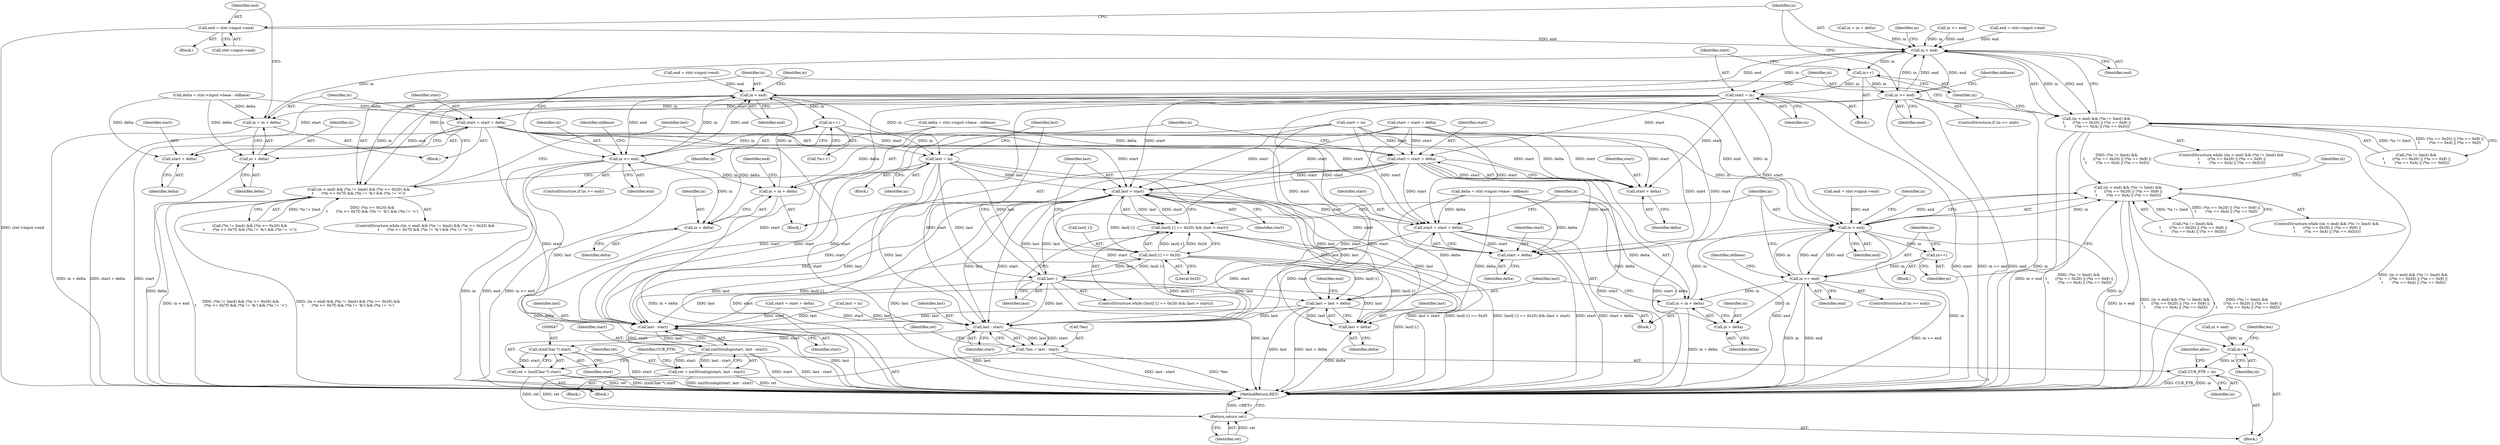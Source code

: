 digraph "0_Chrome_d0947db40187f4708c58e64cbd6013faf9eddeed_1@pointer" {
"1000306" [label="(Call,end = ctxt->input->end)"];
"1000222" [label="(Call,in < end)"];
"1000221" [label="(Call,(in < end) && (*in != limit) && \n\t       ((*in == 0x20) || (*in == 0x9) ||\n\t        (*in == 0xA) || (*in == 0xD)))"];
"1000430" [label="(Call,(in < end) && (*in != limit) && \n\t       ((*in == 0x20) || (*in == 0x9) ||\n\t        (*in == 0xA) || (*in == 0xD)))"];
"1000250" [label="(Call,in++)"];
"1000252" [label="(Call,start = in)"];
"1000296" [label="(Call,start = start + delta)"];
"1000396" [label="(Call,start = start + delta)"];
"1000398" [label="(Call,start + delta)"];
"1000424" [label="(Call,last > start)"];
"1000417" [label="(Call,(last[-1] == 0x20) && (last > start))"];
"1000427" [label="(Call,last--)"];
"1000418" [label="(Call,last[-1] == 0x20)"];
"1000512" [label="(Call,last = last + delta)"];
"1000514" [label="(Call,last + delta)"];
"1000641" [label="(Call,last - start)"];
"1000638" [label="(Call,*len = last - start)"];
"1000646" [label="(Call,(xmlChar *) start)"];
"1000644" [label="(Call,ret = (xmlChar *) start)"];
"1000673" [label="(Return,return ret;)"];
"1000661" [label="(Call,last - start)"];
"1000659" [label="(Call,xmlStrndup(start, last - start))"];
"1000657" [label="(Call,ret = xmlStrndup(start, last - start))"];
"1000502" [label="(Call,start = start + delta)"];
"1000504" [label="(Call,start + delta)"];
"1000298" [label="(Call,start + delta)"];
"1000256" [label="(Call,in >= end)"];
"1000301" [label="(Call,in = in + delta)"];
"1000303" [label="(Call,in + delta)"];
"1000315" [label="(Call,in < end)"];
"1000314" [label="(Call,(in < end) && (*in != limit) && (*in >= 0x20) &&\n\t       (*in <= 0x7f) && (*in != '&') && (*in != '<'))"];
"1000347" [label="(Call,in++)"];
"1000356" [label="(Call,in >= end)"];
"1000401" [label="(Call,in = in + delta)"];
"1000403" [label="(Call,in + delta)"];
"1000413" [label="(Call,last = in)"];
"1000431" [label="(Call,in < end)"];
"1000459" [label="(Call,in++)"];
"1000462" [label="(Call,in >= end)"];
"1000507" [label="(Call,in = in + delta)"];
"1000509" [label="(Call,in + delta)"];
"1000631" [label="(Call,in++)"];
"1000664" [label="(Call,CUR_PTR = in)"];
"1000219" [label="(Block,)"];
"1000253" [label="(Identifier,start)"];
"1000660" [label="(Identifier,start)"];
"1000251" [label="(Identifier,in)"];
"1000631" [label="(Call,in++)"];
"1000298" [label="(Call,start + delta)"];
"1000646" [label="(Call,(xmlChar *) start)"];
"1000418" [label="(Call,last[-1] == 0x20)"];
"1000402" [label="(Identifier,in)"];
"1000358" [label="(Identifier,end)"];
"1000527" [label="(Identifier,in)"];
"1000224" [label="(Identifier,end)"];
"1000431" [label="(Call,in < end)"];
"1000210" [label="(Call,end = ctxt->input->end)"];
"1000427" [label="(Call,last--)"];
"1000514" [label="(Call,last + delta)"];
"1000296" [label="(Call,start = start + delta)"];
"1000404" [label="(Identifier,in)"];
"1000346" [label="(Call,*in++)"];
"1000645" [label="(Identifier,ret)"];
"1000315" [label="(Call,in < end)"];
"1000302" [label="(Identifier,in)"];
"1000659" [label="(Call,xmlStrndup(start, last - start))"];
"1000458" [label="(Block,)"];
"1000225" [label="(Call,(*in != limit) && \n\t       ((*in == 0x20) || (*in == 0x9) ||\n\t        (*in == 0xA) || (*in == 0xD)))"];
"1000285" [label="(Block,)"];
"1000493" [label="(Call,delta = ctxt->input->base - oldbase)"];
"1000674" [label="(Identifier,ret)"];
"1000397" [label="(Identifier,start)"];
"1000664" [label="(Call,CUR_PTR = in)"];
"1000257" [label="(Identifier,in)"];
"1000250" [label="(Call,in++)"];
"1000657" [label="(Call,ret = xmlStrndup(start, last - start))"];
"1000643" [label="(Identifier,start)"];
"1000635" [label="(Identifier,len)"];
"1000460" [label="(Identifier,in)"];
"1000357" [label="(Identifier,in)"];
"1000306" [label="(Call,end = ctxt->input->end)"];
"1000663" [label="(Identifier,start)"];
"1000491" [label="(Block,)"];
"1000297" [label="(Identifier,start)"];
"1000534" [label="(Call,in < end)"];
"1000661" [label="(Call,last - start)"];
"1000658" [label="(Identifier,ret)"];
"1000317" [label="(Identifier,end)"];
"1000432" [label="(Identifier,in)"];
"1000387" [label="(Call,delta = ctxt->input->base - oldbase)"];
"1000518" [label="(Identifier,end)"];
"1000515" [label="(Identifier,last)"];
"1000398" [label="(Call,start + delta)"];
"1000637" [label="(Block,)"];
"1000662" [label="(Identifier,last)"];
"1000401" [label="(Call,in = in + delta)"];
"1000301" [label="(Call,in = in + delta)"];
"1000641" [label="(Call,last - start)"];
"1000287" [label="(Call,delta = ctxt->input->base - oldbase)"];
"1000299" [label="(Identifier,start)"];
"1000507" [label="(Call,in = in + delta)"];
"1000428" [label="(Identifier,last)"];
"1000416" [label="(ControlStructure,while ((last[-1] == 0x20) && (last > start)))"];
"1000259" [label="(Block,)"];
"1000318" [label="(Call,(*in != limit) && (*in >= 0x20) &&\n\t       (*in <= 0x7f) && (*in != '&') && (*in != '<'))"];
"1000673" [label="(Return,return ret;)"];
"1000205" [label="(Call,in = in + delta)"];
"1000513" [label="(Identifier,last)"];
"1000108" [label="(Block,)"];
"1000305" [label="(Identifier,delta)"];
"1000665" [label="(Identifier,CUR_PTR)"];
"1000642" [label="(Identifier,last)"];
"1000464" [label="(Identifier,end)"];
"1000385" [label="(Block,)"];
"1000314" [label="(Call,(in < end) && (*in != limit) && (*in >= 0x20) &&\n\t       (*in <= 0x7f) && (*in != '&') && (*in != '<'))"];
"1000255" [label="(ControlStructure,if (in >= end))"];
"1000687" [label="(MethodReturn,RET)"];
"1000512" [label="(Call,last = last + delta)"];
"1000426" [label="(Identifier,start)"];
"1000254" [label="(Identifier,in)"];
"1000463" [label="(Identifier,in)"];
"1000468" [label="(Identifier,oldbase)"];
"1000648" [label="(Identifier,start)"];
"1000300" [label="(Identifier,delta)"];
"1000307" [label="(Identifier,end)"];
"1000423" [label="(Literal,0x20)"];
"1000419" [label="(Call,last[-1])"];
"1000639" [label="(Call,*len)"];
"1000605" [label="(Call,start = start + delta)"];
"1000504" [label="(Call,start + delta)"];
"1000420" [label="(Identifier,last)"];
"1000434" [label="(Call,(*in != limit) && \n\t       ((*in == 0x20) || (*in == 0x9) ||\n\t        (*in == 0xA) || (*in == 0xD)))"];
"1000303" [label="(Call,in + delta)"];
"1000313" [label="(ControlStructure,while ((in < end) && (*in != limit) && (*in >= 0x20) &&\n\t       (*in <= 0x7f) && (*in != '&') && (*in != '<')))"];
"1000414" [label="(Identifier,last)"];
"1000503" [label="(Identifier,start)"];
"1000638" [label="(Call,*len = last - start)"];
"1000252" [label="(Call,start = in)"];
"1000517" [label="(Call,end = ctxt->input->end)"];
"1000308" [label="(Call,ctxt->input->end)"];
"1000168" [label="(Call,in >= end)"];
"1000222" [label="(Call,in < end)"];
"1000355" [label="(ControlStructure,if (in >= end))"];
"1000430" [label="(Call,(in < end) && (*in != limit) && \n\t       ((*in == 0x20) || (*in == 0x9) ||\n\t        (*in == 0xA) || (*in == 0xD)))"];
"1000417" [label="(Call,(last[-1] == 0x20) && (last > start))"];
"1000506" [label="(Identifier,delta)"];
"1000425" [label="(Identifier,last)"];
"1000348" [label="(Identifier,in)"];
"1000164" [label="(Call,start = in)"];
"1000650" [label="(Block,)"];
"1000396" [label="(Call,start = start + delta)"];
"1000644" [label="(Call,ret = (xmlChar *) start)"];
"1000622" [label="(Call,last = in)"];
"1000221" [label="(Call,(in < end) && (*in != limit) && \n\t       ((*in == 0x20) || (*in == 0x9) ||\n\t        (*in == 0xA) || (*in == 0xD)))"];
"1000316" [label="(Identifier,in)"];
"1000347" [label="(Call,in++)"];
"1000459" [label="(Call,in++)"];
"1000505" [label="(Identifier,start)"];
"1000502" [label="(Call,start = start + delta)"];
"1000362" [label="(Identifier,oldbase)"];
"1000424" [label="(Call,last > start)"];
"1000403" [label="(Call,in + delta)"];
"1000406" [label="(Call,end = ctxt->input->end)"];
"1000321" [label="(Identifier,in)"];
"1000200" [label="(Call,start = start + delta)"];
"1000668" [label="(Identifier,alloc)"];
"1000510" [label="(Identifier,in)"];
"1000516" [label="(Identifier,delta)"];
"1000509" [label="(Call,in + delta)"];
"1000400" [label="(Identifier,delta)"];
"1000462" [label="(Call,in >= end)"];
"1000437" [label="(Identifier,in)"];
"1000356" [label="(Call,in >= end)"];
"1000258" [label="(Identifier,end)"];
"1000511" [label="(Identifier,delta)"];
"1000262" [label="(Identifier,oldbase)"];
"1000461" [label="(ControlStructure,if (in >= end))"];
"1000256" [label="(Call,in >= end)"];
"1000399" [label="(Identifier,start)"];
"1000413" [label="(Call,last = in)"];
"1000220" [label="(ControlStructure,while ((in < end) && (*in != limit) && \n\t       ((*in == 0x20) || (*in == 0x9) ||\n\t        (*in == 0xA) || (*in == 0xD))))"];
"1000433" [label="(Identifier,end)"];
"1000407" [label="(Identifier,end)"];
"1000429" [label="(ControlStructure,while ((in < end) && (*in != limit) && \n\t       ((*in == 0x20) || (*in == 0x9) ||\n\t        (*in == 0xA) || (*in == 0xD))))"];
"1000632" [label="(Identifier,in)"];
"1000228" [label="(Identifier,in)"];
"1000304" [label="(Identifier,in)"];
"1000415" [label="(Identifier,in)"];
"1000223" [label="(Identifier,in)"];
"1000405" [label="(Identifier,delta)"];
"1000666" [label="(Identifier,in)"];
"1000508" [label="(Identifier,in)"];
"1000249" [label="(Block,)"];
"1000306" -> "1000259"  [label="AST: "];
"1000306" -> "1000308"  [label="CFG: "];
"1000307" -> "1000306"  [label="AST: "];
"1000308" -> "1000306"  [label="AST: "];
"1000223" -> "1000306"  [label="CFG: "];
"1000306" -> "1000687"  [label="DDG: ctxt->input->end"];
"1000306" -> "1000222"  [label="DDG: end"];
"1000222" -> "1000221"  [label="AST: "];
"1000222" -> "1000224"  [label="CFG: "];
"1000223" -> "1000222"  [label="AST: "];
"1000224" -> "1000222"  [label="AST: "];
"1000228" -> "1000222"  [label="CFG: "];
"1000221" -> "1000222"  [label="CFG: "];
"1000222" -> "1000221"  [label="DDG: in"];
"1000222" -> "1000221"  [label="DDG: end"];
"1000168" -> "1000222"  [label="DDG: in"];
"1000168" -> "1000222"  [label="DDG: end"];
"1000205" -> "1000222"  [label="DDG: in"];
"1000301" -> "1000222"  [label="DDG: in"];
"1000256" -> "1000222"  [label="DDG: in"];
"1000256" -> "1000222"  [label="DDG: end"];
"1000210" -> "1000222"  [label="DDG: end"];
"1000222" -> "1000250"  [label="DDG: in"];
"1000222" -> "1000256"  [label="DDG: end"];
"1000222" -> "1000315"  [label="DDG: in"];
"1000222" -> "1000315"  [label="DDG: end"];
"1000221" -> "1000220"  [label="AST: "];
"1000221" -> "1000225"  [label="CFG: "];
"1000225" -> "1000221"  [label="AST: "];
"1000251" -> "1000221"  [label="CFG: "];
"1000316" -> "1000221"  [label="CFG: "];
"1000221" -> "1000687"  [label="DDG: (*in != limit) && \n\t       ((*in == 0x20) || (*in == 0x9) ||\n\t        (*in == 0xA) || (*in == 0xD))"];
"1000221" -> "1000687"  [label="DDG: (in < end) && (*in != limit) && \n\t       ((*in == 0x20) || (*in == 0x9) ||\n\t        (*in == 0xA) || (*in == 0xD))"];
"1000221" -> "1000687"  [label="DDG: in < end"];
"1000225" -> "1000221"  [label="DDG: *in != limit"];
"1000225" -> "1000221"  [label="DDG: (*in == 0x20) || (*in == 0x9) ||\n\t        (*in == 0xA) || (*in == 0xD)"];
"1000221" -> "1000430"  [label="DDG: (*in != limit) && \n\t       ((*in == 0x20) || (*in == 0x9) ||\n\t        (*in == 0xA) || (*in == 0xD))"];
"1000430" -> "1000429"  [label="AST: "];
"1000430" -> "1000431"  [label="CFG: "];
"1000430" -> "1000434"  [label="CFG: "];
"1000431" -> "1000430"  [label="AST: "];
"1000434" -> "1000430"  [label="AST: "];
"1000460" -> "1000430"  [label="CFG: "];
"1000527" -> "1000430"  [label="CFG: "];
"1000430" -> "1000687"  [label="DDG: (*in != limit) && \n\t       ((*in == 0x20) || (*in == 0x9) ||\n\t        (*in == 0xA) || (*in == 0xD))"];
"1000430" -> "1000687"  [label="DDG: in < end"];
"1000430" -> "1000687"  [label="DDG: (in < end) && (*in != limit) && \n\t       ((*in == 0x20) || (*in == 0x9) ||\n\t        (*in == 0xA) || (*in == 0xD))"];
"1000431" -> "1000430"  [label="DDG: in"];
"1000431" -> "1000430"  [label="DDG: end"];
"1000434" -> "1000430"  [label="DDG: *in != limit"];
"1000434" -> "1000430"  [label="DDG: (*in == 0x20) || (*in == 0x9) ||\n\t        (*in == 0xA) || (*in == 0xD)"];
"1000250" -> "1000249"  [label="AST: "];
"1000250" -> "1000251"  [label="CFG: "];
"1000251" -> "1000250"  [label="AST: "];
"1000253" -> "1000250"  [label="CFG: "];
"1000250" -> "1000252"  [label="DDG: in"];
"1000250" -> "1000256"  [label="DDG: in"];
"1000252" -> "1000249"  [label="AST: "];
"1000252" -> "1000254"  [label="CFG: "];
"1000253" -> "1000252"  [label="AST: "];
"1000254" -> "1000252"  [label="AST: "];
"1000257" -> "1000252"  [label="CFG: "];
"1000252" -> "1000687"  [label="DDG: start"];
"1000252" -> "1000296"  [label="DDG: start"];
"1000252" -> "1000298"  [label="DDG: start"];
"1000252" -> "1000396"  [label="DDG: start"];
"1000252" -> "1000398"  [label="DDG: start"];
"1000252" -> "1000424"  [label="DDG: start"];
"1000252" -> "1000502"  [label="DDG: start"];
"1000252" -> "1000504"  [label="DDG: start"];
"1000252" -> "1000641"  [label="DDG: start"];
"1000252" -> "1000661"  [label="DDG: start"];
"1000296" -> "1000285"  [label="AST: "];
"1000296" -> "1000298"  [label="CFG: "];
"1000297" -> "1000296"  [label="AST: "];
"1000298" -> "1000296"  [label="AST: "];
"1000302" -> "1000296"  [label="CFG: "];
"1000296" -> "1000687"  [label="DDG: start + delta"];
"1000296" -> "1000687"  [label="DDG: start"];
"1000287" -> "1000296"  [label="DDG: delta"];
"1000296" -> "1000396"  [label="DDG: start"];
"1000296" -> "1000398"  [label="DDG: start"];
"1000296" -> "1000424"  [label="DDG: start"];
"1000296" -> "1000502"  [label="DDG: start"];
"1000296" -> "1000504"  [label="DDG: start"];
"1000296" -> "1000641"  [label="DDG: start"];
"1000296" -> "1000661"  [label="DDG: start"];
"1000396" -> "1000385"  [label="AST: "];
"1000396" -> "1000398"  [label="CFG: "];
"1000397" -> "1000396"  [label="AST: "];
"1000398" -> "1000396"  [label="AST: "];
"1000402" -> "1000396"  [label="CFG: "];
"1000396" -> "1000687"  [label="DDG: start"];
"1000396" -> "1000687"  [label="DDG: start + delta"];
"1000200" -> "1000396"  [label="DDG: start"];
"1000164" -> "1000396"  [label="DDG: start"];
"1000387" -> "1000396"  [label="DDG: delta"];
"1000396" -> "1000398"  [label="DDG: start"];
"1000396" -> "1000424"  [label="DDG: start"];
"1000396" -> "1000502"  [label="DDG: start"];
"1000396" -> "1000504"  [label="DDG: start"];
"1000396" -> "1000641"  [label="DDG: start"];
"1000396" -> "1000661"  [label="DDG: start"];
"1000398" -> "1000400"  [label="CFG: "];
"1000399" -> "1000398"  [label="AST: "];
"1000400" -> "1000398"  [label="AST: "];
"1000200" -> "1000398"  [label="DDG: start"];
"1000164" -> "1000398"  [label="DDG: start"];
"1000387" -> "1000398"  [label="DDG: delta"];
"1000424" -> "1000417"  [label="AST: "];
"1000424" -> "1000426"  [label="CFG: "];
"1000425" -> "1000424"  [label="AST: "];
"1000426" -> "1000424"  [label="AST: "];
"1000417" -> "1000424"  [label="CFG: "];
"1000424" -> "1000687"  [label="DDG: start"];
"1000424" -> "1000687"  [label="DDG: last"];
"1000424" -> "1000417"  [label="DDG: last"];
"1000424" -> "1000417"  [label="DDG: start"];
"1000427" -> "1000424"  [label="DDG: last"];
"1000413" -> "1000424"  [label="DDG: last"];
"1000418" -> "1000424"  [label="DDG: last[-1]"];
"1000200" -> "1000424"  [label="DDG: start"];
"1000164" -> "1000424"  [label="DDG: start"];
"1000424" -> "1000427"  [label="DDG: last"];
"1000424" -> "1000502"  [label="DDG: start"];
"1000424" -> "1000504"  [label="DDG: start"];
"1000424" -> "1000512"  [label="DDG: last"];
"1000424" -> "1000514"  [label="DDG: last"];
"1000424" -> "1000641"  [label="DDG: last"];
"1000424" -> "1000641"  [label="DDG: start"];
"1000424" -> "1000661"  [label="DDG: last"];
"1000424" -> "1000661"  [label="DDG: start"];
"1000417" -> "1000416"  [label="AST: "];
"1000417" -> "1000418"  [label="CFG: "];
"1000418" -> "1000417"  [label="AST: "];
"1000428" -> "1000417"  [label="CFG: "];
"1000432" -> "1000417"  [label="CFG: "];
"1000417" -> "1000687"  [label="DDG: last > start"];
"1000417" -> "1000687"  [label="DDG: last[-1] == 0x20"];
"1000417" -> "1000687"  [label="DDG: (last[-1] == 0x20) && (last > start)"];
"1000418" -> "1000417"  [label="DDG: last[-1]"];
"1000418" -> "1000417"  [label="DDG: 0x20"];
"1000427" -> "1000416"  [label="AST: "];
"1000427" -> "1000428"  [label="CFG: "];
"1000428" -> "1000427"  [label="AST: "];
"1000420" -> "1000427"  [label="CFG: "];
"1000427" -> "1000687"  [label="DDG: last"];
"1000427" -> "1000418"  [label="DDG: last"];
"1000413" -> "1000427"  [label="DDG: last"];
"1000418" -> "1000427"  [label="DDG: last[-1]"];
"1000427" -> "1000512"  [label="DDG: last"];
"1000427" -> "1000514"  [label="DDG: last"];
"1000427" -> "1000641"  [label="DDG: last"];
"1000427" -> "1000661"  [label="DDG: last"];
"1000418" -> "1000423"  [label="CFG: "];
"1000419" -> "1000418"  [label="AST: "];
"1000423" -> "1000418"  [label="AST: "];
"1000425" -> "1000418"  [label="CFG: "];
"1000418" -> "1000687"  [label="DDG: last[-1]"];
"1000413" -> "1000418"  [label="DDG: last"];
"1000418" -> "1000512"  [label="DDG: last[-1]"];
"1000418" -> "1000514"  [label="DDG: last[-1]"];
"1000418" -> "1000641"  [label="DDG: last[-1]"];
"1000418" -> "1000661"  [label="DDG: last[-1]"];
"1000512" -> "1000491"  [label="AST: "];
"1000512" -> "1000514"  [label="CFG: "];
"1000513" -> "1000512"  [label="AST: "];
"1000514" -> "1000512"  [label="AST: "];
"1000518" -> "1000512"  [label="CFG: "];
"1000512" -> "1000687"  [label="DDG: last"];
"1000512" -> "1000687"  [label="DDG: last + delta"];
"1000413" -> "1000512"  [label="DDG: last"];
"1000493" -> "1000512"  [label="DDG: delta"];
"1000512" -> "1000514"  [label="DDG: last"];
"1000512" -> "1000641"  [label="DDG: last"];
"1000512" -> "1000661"  [label="DDG: last"];
"1000514" -> "1000516"  [label="CFG: "];
"1000515" -> "1000514"  [label="AST: "];
"1000516" -> "1000514"  [label="AST: "];
"1000514" -> "1000687"  [label="DDG: delta"];
"1000413" -> "1000514"  [label="DDG: last"];
"1000493" -> "1000514"  [label="DDG: delta"];
"1000641" -> "1000638"  [label="AST: "];
"1000641" -> "1000643"  [label="CFG: "];
"1000642" -> "1000641"  [label="AST: "];
"1000643" -> "1000641"  [label="AST: "];
"1000638" -> "1000641"  [label="CFG: "];
"1000641" -> "1000687"  [label="DDG: last"];
"1000641" -> "1000638"  [label="DDG: last"];
"1000641" -> "1000638"  [label="DDG: start"];
"1000622" -> "1000641"  [label="DDG: last"];
"1000413" -> "1000641"  [label="DDG: last"];
"1000200" -> "1000641"  [label="DDG: start"];
"1000502" -> "1000641"  [label="DDG: start"];
"1000605" -> "1000641"  [label="DDG: start"];
"1000164" -> "1000641"  [label="DDG: start"];
"1000641" -> "1000646"  [label="DDG: start"];
"1000638" -> "1000637"  [label="AST: "];
"1000639" -> "1000638"  [label="AST: "];
"1000645" -> "1000638"  [label="CFG: "];
"1000638" -> "1000687"  [label="DDG: last - start"];
"1000638" -> "1000687"  [label="DDG: *len"];
"1000646" -> "1000644"  [label="AST: "];
"1000646" -> "1000648"  [label="CFG: "];
"1000647" -> "1000646"  [label="AST: "];
"1000648" -> "1000646"  [label="AST: "];
"1000644" -> "1000646"  [label="CFG: "];
"1000646" -> "1000687"  [label="DDG: start"];
"1000646" -> "1000644"  [label="DDG: start"];
"1000644" -> "1000637"  [label="AST: "];
"1000645" -> "1000644"  [label="AST: "];
"1000665" -> "1000644"  [label="CFG: "];
"1000644" -> "1000687"  [label="DDG: (xmlChar *) start"];
"1000644" -> "1000687"  [label="DDG: ret"];
"1000644" -> "1000673"  [label="DDG: ret"];
"1000673" -> "1000108"  [label="AST: "];
"1000673" -> "1000674"  [label="CFG: "];
"1000674" -> "1000673"  [label="AST: "];
"1000687" -> "1000673"  [label="CFG: "];
"1000673" -> "1000687"  [label="DDG: <RET>"];
"1000674" -> "1000673"  [label="DDG: ret"];
"1000657" -> "1000673"  [label="DDG: ret"];
"1000661" -> "1000659"  [label="AST: "];
"1000661" -> "1000663"  [label="CFG: "];
"1000662" -> "1000661"  [label="AST: "];
"1000663" -> "1000661"  [label="AST: "];
"1000659" -> "1000661"  [label="CFG: "];
"1000661" -> "1000687"  [label="DDG: last"];
"1000661" -> "1000659"  [label="DDG: start"];
"1000661" -> "1000659"  [label="DDG: last"];
"1000622" -> "1000661"  [label="DDG: last"];
"1000413" -> "1000661"  [label="DDG: last"];
"1000200" -> "1000661"  [label="DDG: start"];
"1000502" -> "1000661"  [label="DDG: start"];
"1000605" -> "1000661"  [label="DDG: start"];
"1000164" -> "1000661"  [label="DDG: start"];
"1000659" -> "1000657"  [label="AST: "];
"1000660" -> "1000659"  [label="AST: "];
"1000657" -> "1000659"  [label="CFG: "];
"1000659" -> "1000687"  [label="DDG: start"];
"1000659" -> "1000687"  [label="DDG: last - start"];
"1000659" -> "1000657"  [label="DDG: start"];
"1000659" -> "1000657"  [label="DDG: last - start"];
"1000657" -> "1000650"  [label="AST: "];
"1000658" -> "1000657"  [label="AST: "];
"1000665" -> "1000657"  [label="CFG: "];
"1000657" -> "1000687"  [label="DDG: ret"];
"1000657" -> "1000687"  [label="DDG: xmlStrndup(start, last - start)"];
"1000502" -> "1000491"  [label="AST: "];
"1000502" -> "1000504"  [label="CFG: "];
"1000503" -> "1000502"  [label="AST: "];
"1000504" -> "1000502"  [label="AST: "];
"1000508" -> "1000502"  [label="CFG: "];
"1000502" -> "1000687"  [label="DDG: start"];
"1000502" -> "1000687"  [label="DDG: start + delta"];
"1000200" -> "1000502"  [label="DDG: start"];
"1000164" -> "1000502"  [label="DDG: start"];
"1000493" -> "1000502"  [label="DDG: delta"];
"1000502" -> "1000504"  [label="DDG: start"];
"1000504" -> "1000506"  [label="CFG: "];
"1000505" -> "1000504"  [label="AST: "];
"1000506" -> "1000504"  [label="AST: "];
"1000200" -> "1000504"  [label="DDG: start"];
"1000164" -> "1000504"  [label="DDG: start"];
"1000493" -> "1000504"  [label="DDG: delta"];
"1000298" -> "1000300"  [label="CFG: "];
"1000299" -> "1000298"  [label="AST: "];
"1000300" -> "1000298"  [label="AST: "];
"1000287" -> "1000298"  [label="DDG: delta"];
"1000256" -> "1000255"  [label="AST: "];
"1000256" -> "1000258"  [label="CFG: "];
"1000257" -> "1000256"  [label="AST: "];
"1000258" -> "1000256"  [label="AST: "];
"1000223" -> "1000256"  [label="CFG: "];
"1000262" -> "1000256"  [label="CFG: "];
"1000256" -> "1000687"  [label="DDG: end"];
"1000256" -> "1000687"  [label="DDG: in"];
"1000256" -> "1000687"  [label="DDG: in >= end"];
"1000256" -> "1000301"  [label="DDG: in"];
"1000256" -> "1000303"  [label="DDG: in"];
"1000301" -> "1000285"  [label="AST: "];
"1000301" -> "1000303"  [label="CFG: "];
"1000302" -> "1000301"  [label="AST: "];
"1000303" -> "1000301"  [label="AST: "];
"1000307" -> "1000301"  [label="CFG: "];
"1000301" -> "1000687"  [label="DDG: in + delta"];
"1000287" -> "1000301"  [label="DDG: delta"];
"1000303" -> "1000305"  [label="CFG: "];
"1000304" -> "1000303"  [label="AST: "];
"1000305" -> "1000303"  [label="AST: "];
"1000303" -> "1000687"  [label="DDG: delta"];
"1000287" -> "1000303"  [label="DDG: delta"];
"1000315" -> "1000314"  [label="AST: "];
"1000315" -> "1000317"  [label="CFG: "];
"1000316" -> "1000315"  [label="AST: "];
"1000317" -> "1000315"  [label="AST: "];
"1000321" -> "1000315"  [label="CFG: "];
"1000314" -> "1000315"  [label="CFG: "];
"1000315" -> "1000314"  [label="DDG: in"];
"1000315" -> "1000314"  [label="DDG: end"];
"1000356" -> "1000315"  [label="DDG: in"];
"1000356" -> "1000315"  [label="DDG: end"];
"1000401" -> "1000315"  [label="DDG: in"];
"1000406" -> "1000315"  [label="DDG: end"];
"1000315" -> "1000347"  [label="DDG: in"];
"1000315" -> "1000356"  [label="DDG: end"];
"1000315" -> "1000413"  [label="DDG: in"];
"1000315" -> "1000431"  [label="DDG: in"];
"1000315" -> "1000431"  [label="DDG: end"];
"1000314" -> "1000313"  [label="AST: "];
"1000314" -> "1000318"  [label="CFG: "];
"1000318" -> "1000314"  [label="AST: "];
"1000348" -> "1000314"  [label="CFG: "];
"1000414" -> "1000314"  [label="CFG: "];
"1000314" -> "1000687"  [label="DDG: in < end"];
"1000314" -> "1000687"  [label="DDG: (*in != limit) && (*in >= 0x20) &&\n\t       (*in <= 0x7f) && (*in != '&') && (*in != '<')"];
"1000314" -> "1000687"  [label="DDG: (in < end) && (*in != limit) && (*in >= 0x20) &&\n\t       (*in <= 0x7f) && (*in != '&') && (*in != '<')"];
"1000318" -> "1000314"  [label="DDG: *in != limit"];
"1000318" -> "1000314"  [label="DDG: (*in >= 0x20) &&\n\t       (*in <= 0x7f) && (*in != '&') && (*in != '<')"];
"1000347" -> "1000346"  [label="AST: "];
"1000347" -> "1000348"  [label="CFG: "];
"1000348" -> "1000347"  [label="AST: "];
"1000346" -> "1000347"  [label="CFG: "];
"1000347" -> "1000356"  [label="DDG: in"];
"1000347" -> "1000413"  [label="DDG: in"];
"1000347" -> "1000431"  [label="DDG: in"];
"1000356" -> "1000355"  [label="AST: "];
"1000356" -> "1000358"  [label="CFG: "];
"1000357" -> "1000356"  [label="AST: "];
"1000358" -> "1000356"  [label="AST: "];
"1000316" -> "1000356"  [label="CFG: "];
"1000362" -> "1000356"  [label="CFG: "];
"1000356" -> "1000687"  [label="DDG: in >= end"];
"1000356" -> "1000687"  [label="DDG: in"];
"1000356" -> "1000687"  [label="DDG: end"];
"1000356" -> "1000401"  [label="DDG: in"];
"1000356" -> "1000403"  [label="DDG: in"];
"1000401" -> "1000385"  [label="AST: "];
"1000401" -> "1000403"  [label="CFG: "];
"1000402" -> "1000401"  [label="AST: "];
"1000403" -> "1000401"  [label="AST: "];
"1000407" -> "1000401"  [label="CFG: "];
"1000401" -> "1000687"  [label="DDG: in + delta"];
"1000387" -> "1000401"  [label="DDG: delta"];
"1000403" -> "1000405"  [label="CFG: "];
"1000404" -> "1000403"  [label="AST: "];
"1000405" -> "1000403"  [label="AST: "];
"1000403" -> "1000687"  [label="DDG: delta"];
"1000387" -> "1000403"  [label="DDG: delta"];
"1000413" -> "1000219"  [label="AST: "];
"1000413" -> "1000415"  [label="CFG: "];
"1000414" -> "1000413"  [label="AST: "];
"1000415" -> "1000413"  [label="AST: "];
"1000420" -> "1000413"  [label="CFG: "];
"1000413" -> "1000687"  [label="DDG: last"];
"1000431" -> "1000433"  [label="CFG: "];
"1000432" -> "1000431"  [label="AST: "];
"1000433" -> "1000431"  [label="AST: "];
"1000437" -> "1000431"  [label="CFG: "];
"1000431" -> "1000687"  [label="DDG: in"];
"1000431" -> "1000687"  [label="DDG: end"];
"1000462" -> "1000431"  [label="DDG: in"];
"1000462" -> "1000431"  [label="DDG: end"];
"1000507" -> "1000431"  [label="DDG: in"];
"1000517" -> "1000431"  [label="DDG: end"];
"1000431" -> "1000459"  [label="DDG: in"];
"1000431" -> "1000462"  [label="DDG: end"];
"1000431" -> "1000631"  [label="DDG: in"];
"1000459" -> "1000458"  [label="AST: "];
"1000459" -> "1000460"  [label="CFG: "];
"1000460" -> "1000459"  [label="AST: "];
"1000463" -> "1000459"  [label="CFG: "];
"1000459" -> "1000462"  [label="DDG: in"];
"1000462" -> "1000461"  [label="AST: "];
"1000462" -> "1000464"  [label="CFG: "];
"1000463" -> "1000462"  [label="AST: "];
"1000464" -> "1000462"  [label="AST: "];
"1000432" -> "1000462"  [label="CFG: "];
"1000468" -> "1000462"  [label="CFG: "];
"1000462" -> "1000687"  [label="DDG: in"];
"1000462" -> "1000687"  [label="DDG: end"];
"1000462" -> "1000687"  [label="DDG: in >= end"];
"1000462" -> "1000507"  [label="DDG: in"];
"1000462" -> "1000509"  [label="DDG: in"];
"1000507" -> "1000491"  [label="AST: "];
"1000507" -> "1000509"  [label="CFG: "];
"1000508" -> "1000507"  [label="AST: "];
"1000509" -> "1000507"  [label="AST: "];
"1000513" -> "1000507"  [label="CFG: "];
"1000507" -> "1000687"  [label="DDG: in + delta"];
"1000493" -> "1000507"  [label="DDG: delta"];
"1000509" -> "1000511"  [label="CFG: "];
"1000510" -> "1000509"  [label="AST: "];
"1000511" -> "1000509"  [label="AST: "];
"1000493" -> "1000509"  [label="DDG: delta"];
"1000631" -> "1000108"  [label="AST: "];
"1000631" -> "1000632"  [label="CFG: "];
"1000632" -> "1000631"  [label="AST: "];
"1000635" -> "1000631"  [label="CFG: "];
"1000534" -> "1000631"  [label="DDG: in"];
"1000631" -> "1000664"  [label="DDG: in"];
"1000664" -> "1000108"  [label="AST: "];
"1000664" -> "1000666"  [label="CFG: "];
"1000665" -> "1000664"  [label="AST: "];
"1000666" -> "1000664"  [label="AST: "];
"1000668" -> "1000664"  [label="CFG: "];
"1000664" -> "1000687"  [label="DDG: in"];
"1000664" -> "1000687"  [label="DDG: CUR_PTR"];
}
